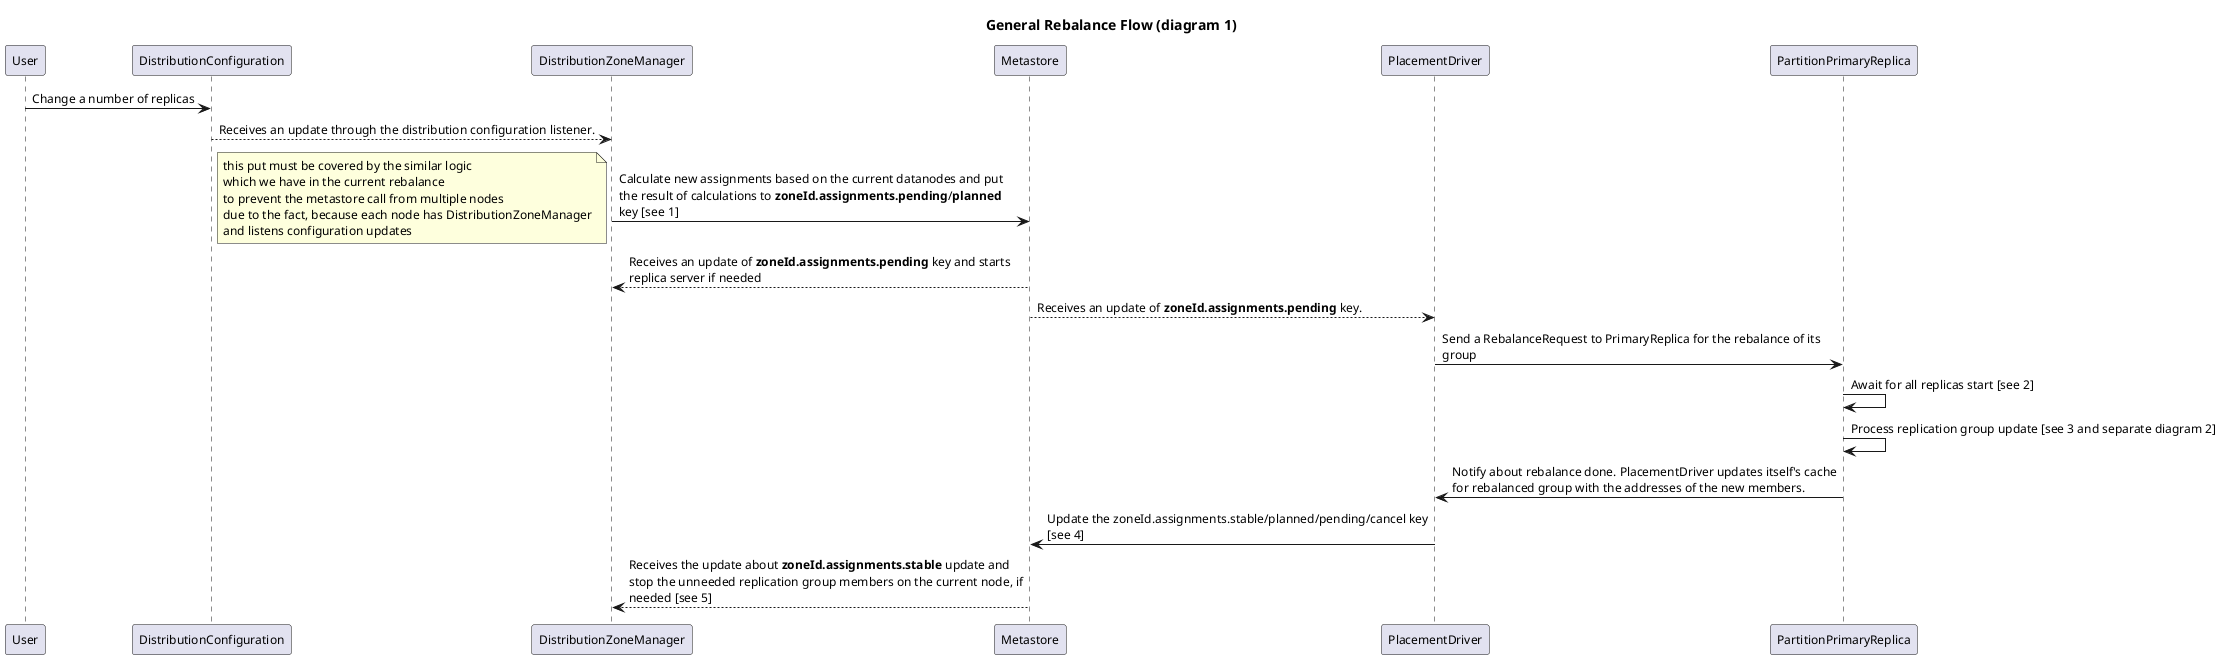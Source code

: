 @startuml flow
title General Rebalance Flow (diagram 1)

skinparam maxMessageSize 400
skinparam defaultFontSize 12

User -> DistributionConfiguration : Change a number of replicas

DistributionConfiguration --> DistributionZoneManager : Receives an update through the distribution configuration listener.

DistributionZoneManager -> Metastore : Calculate new assignments based on the current datanodes and put the result of calculations to **zoneId.assignments.pending**/**planned** key [see 1]
note left
this put must be covered by the similar logic
which we have in the current rebalance
to prevent the metastore call from multiple nodes
due to the fact, because each node has DistributionZoneManager
and listens configuration updates
end note

Metastore --> DistributionZoneManager : Receives an update of **zoneId.assignments.pending** key and starts replica server if needed
Metastore --> PlacementDriver : Receives an update of **zoneId.assignments.pending** key.
PlacementDriver -> PartitionPrimaryReplica : Send a RebalanceRequest to PrimaryReplica for the rebalance of its group
PartitionPrimaryReplica -> PartitionPrimaryReplica: Await for all replicas start [see 2]
PartitionPrimaryReplica -> PartitionPrimaryReplica : Process replication group update [see 3 and separate diagram 2]
PartitionPrimaryReplica -> PlacementDriver : Notify about rebalance done. PlacementDriver updates itself's cache for rebalanced group with the addresses of the new members.
PlacementDriver -> Metastore : Update the zoneId.assignments.stable/planned/pending/cancel key [see 4]
Metastore --> DistributionZoneManager : Receives the update about **zoneId.assignments.stable** update and stop the unneeded replication group members on the current node, if needed [see 5]
@enduml
